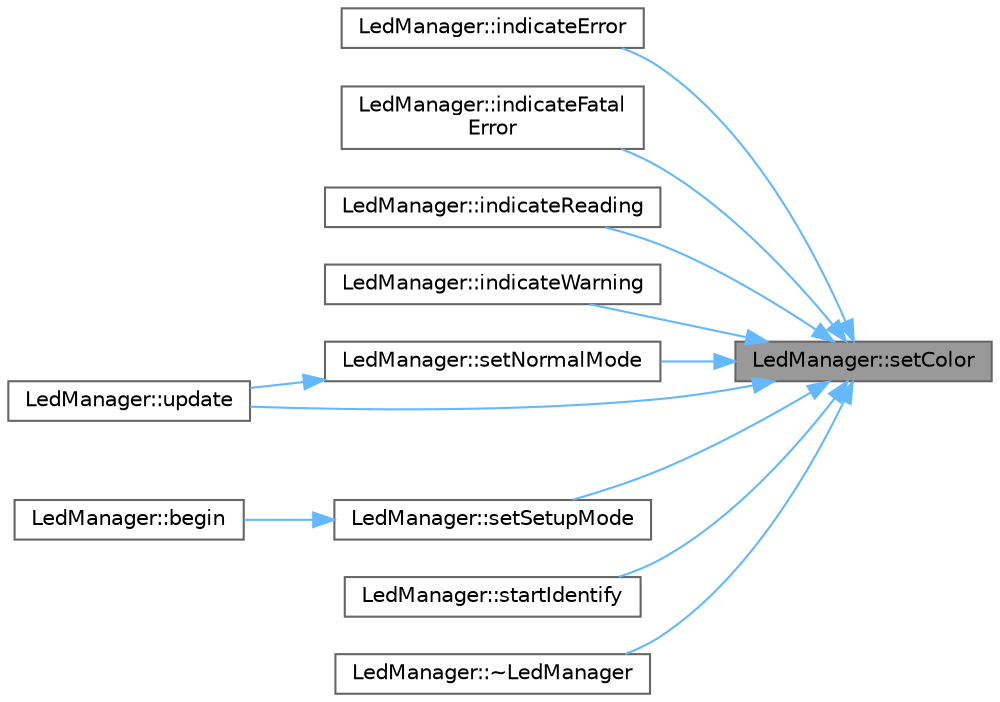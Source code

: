 digraph "LedManager::setColor"
{
 // LATEX_PDF_SIZE
  bgcolor="transparent";
  edge [fontname=Helvetica,fontsize=10,labelfontname=Helvetica,labelfontsize=10];
  node [fontname=Helvetica,fontsize=10,shape=box,height=0.2,width=0.4];
  rankdir="RL";
  Node1 [id="Node000001",label="LedManager::setColor",height=0.2,width=0.4,color="gray40", fillcolor="grey60", style="filled", fontcolor="black",tooltip="Set a solid color on the NeoPixel."];
  Node1 -> Node2 [id="edge1_Node000001_Node000002",dir="back",color="steelblue1",style="solid",tooltip=" "];
  Node2 [id="Node000002",label="LedManager::indicateError",height=0.2,width=0.4,color="grey40", fillcolor="white", style="filled",URL="$class_led_manager.html#af36cefc5e45ef30950752095d27a7a80",tooltip="Indicate an error (red LED for 2 seconds)"];
  Node1 -> Node3 [id="edge2_Node000001_Node000003",dir="back",color="steelblue1",style="solid",tooltip=" "];
  Node3 [id="Node000003",label="LedManager::indicateFatal\lError",height=0.2,width=0.4,color="grey40", fillcolor="white", style="filled",URL="$class_led_manager.html#ac66576882de6ca9d0db00bb9dc301f98",tooltip="Indicate a fatal error (permanent red LED)"];
  Node1 -> Node4 [id="edge3_Node000001_Node000004",dir="back",color="steelblue1",style="solid",tooltip=" "];
  Node4 [id="Node000004",label="LedManager::indicateReading",height=0.2,width=0.4,color="grey40", fillcolor="white", style="filled",URL="$class_led_manager.html#af875d832a665ec5134d382d1bf1e90cb",tooltip="Start a LED pulse to indicate sensor reading."];
  Node1 -> Node5 [id="edge4_Node000001_Node000005",dir="back",color="steelblue1",style="solid",tooltip=" "];
  Node5 [id="Node000005",label="LedManager::indicateWarning",height=0.2,width=0.4,color="grey40", fillcolor="white", style="filled",URL="$class_led_manager.html#ae55f740c9421e3a49dbc957db1abbf43",tooltip="Indicate a warning (orange LED for 2 seconds)"];
  Node1 -> Node6 [id="edge5_Node000001_Node000006",dir="back",color="steelblue1",style="solid",tooltip=" "];
  Node6 [id="Node000006",label="LedManager::setNormalMode",height=0.2,width=0.4,color="grey40", fillcolor="white", style="filled",URL="$class_led_manager.html#a7a5998b5846495bd18f856856e32c432",tooltip="Set LED to normal operation mode (solid green)"];
  Node6 -> Node7 [id="edge6_Node000006_Node000007",dir="back",color="steelblue1",style="solid",tooltip=" "];
  Node7 [id="Node000007",label="LedManager::update",height=0.2,width=0.4,color="grey40", fillcolor="white", style="filled",URL="$class_led_manager.html#ae549d2947bc00d5ebc85ed6e6b34c368",tooltip="Main update function, must be called regularly from loop()"];
  Node1 -> Node8 [id="edge7_Node000001_Node000008",dir="back",color="steelblue1",style="solid",tooltip=" "];
  Node8 [id="Node000008",label="LedManager::setSetupMode",height=0.2,width=0.4,color="grey40", fillcolor="white", style="filled",URL="$class_led_manager.html#a760d948a64d84ece5963d066956c90ad",tooltip="Set LED to setup mode (solid yellow)"];
  Node8 -> Node9 [id="edge8_Node000008_Node000009",dir="back",color="steelblue1",style="solid",tooltip=" "];
  Node9 [id="Node000009",label="LedManager::begin",height=0.2,width=0.4,color="grey40", fillcolor="white", style="filled",URL="$class_led_manager.html#a3206a18813d40d261e0742e52740552c",tooltip="Initialize the LED manager."];
  Node1 -> Node10 [id="edge9_Node000001_Node000010",dir="back",color="steelblue1",style="solid",tooltip=" "];
  Node10 [id="Node000010",label="LedManager::startIdentify",height=0.2,width=0.4,color="grey40", fillcolor="white", style="filled",URL="$class_led_manager.html#a345b79a85cd8fa5875f8d352a29bba9a",tooltip="Start identification mode (flashing blue)"];
  Node1 -> Node7 [id="edge10_Node000001_Node000007",dir="back",color="steelblue1",style="solid",tooltip=" "];
  Node1 -> Node11 [id="edge11_Node000001_Node000011",dir="back",color="steelblue1",style="solid",tooltip=" "];
  Node11 [id="Node000011",label="LedManager::~LedManager",height=0.2,width=0.4,color="grey40", fillcolor="white", style="filled",URL="$class_led_manager.html#ad6ddf6a3da4790d900cdf25f75b2c677",tooltip="Destructor."];
}
